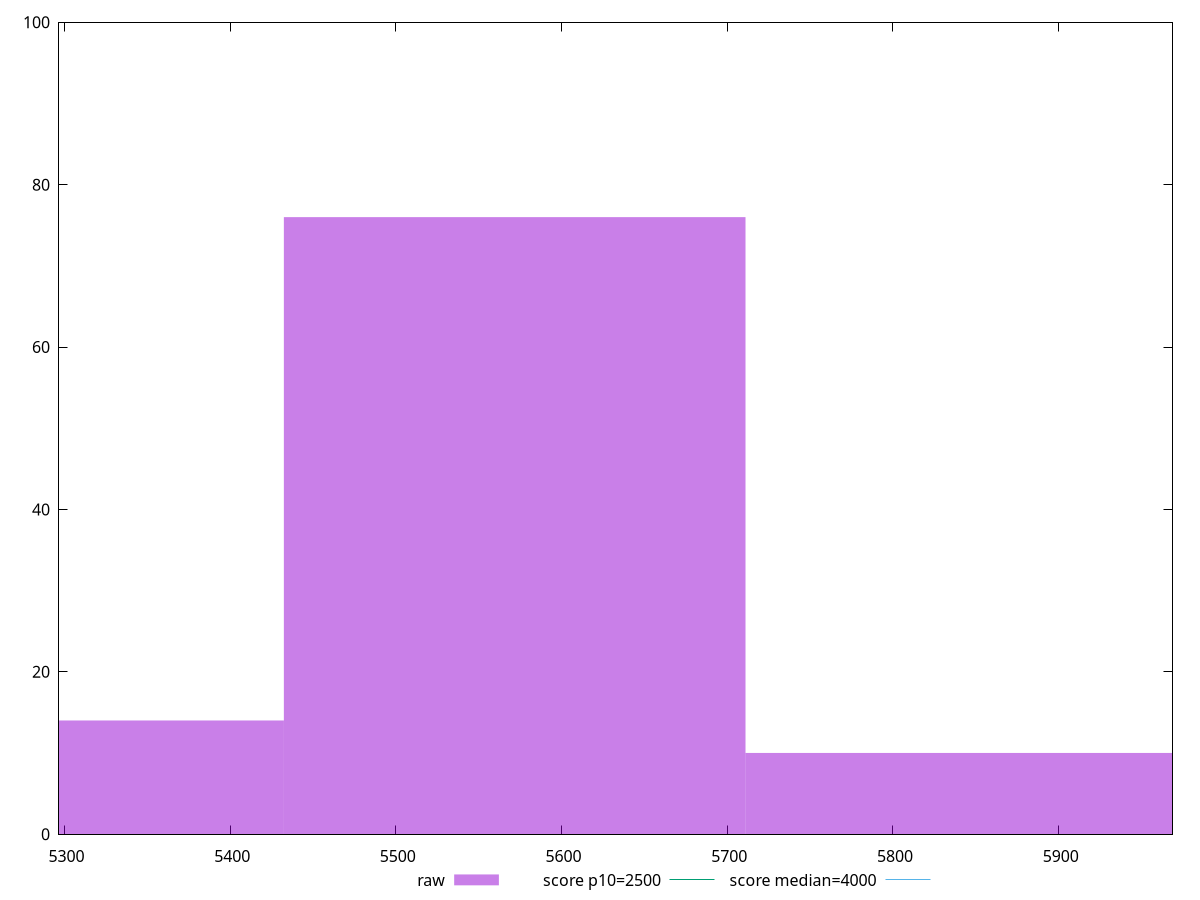 reset

$raw <<EOF
5571.723533341219 76
5293.137356674159 14
5850.30971000828 10
EOF

set key outside below
set boxwidth 278.58617666706095
set xrange [5296.7300000000005:5968.698000000004]
set yrange [0:100]
set trange [0:100]
set style fill transparent solid 0.5 noborder

set parametric
set terminal svg size 640, 490 enhanced background rgb 'white'
set output "report_00011_2021-02-09T10:53:21.242Z/largest-contentful-paint/samples/pages+cached+noadtech+nomedia/raw/histogram.svg"

plot $raw title "raw" with boxes, \
     2500,t title "score p10=2500", \
     4000,t title "score median=4000"

reset
